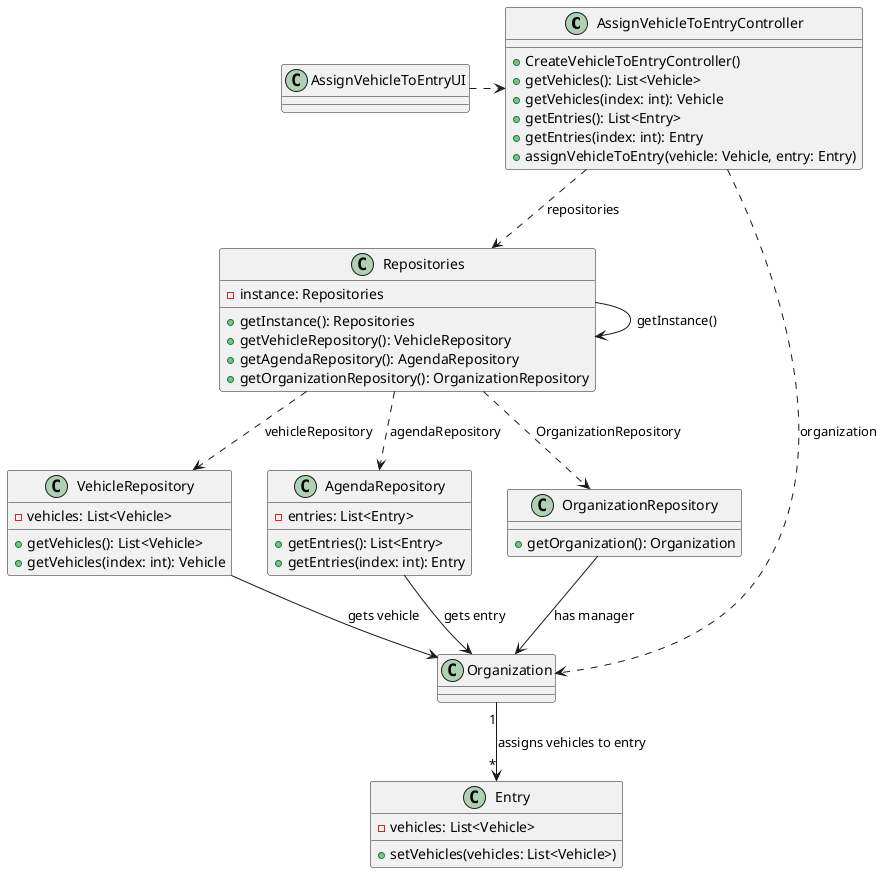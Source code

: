 @startuml

class AssignVehicleToEntryController {
   +CreateVehicleToEntryController()
    +getVehicles(): List<Vehicle>
    +getVehicles(index: int): Vehicle
    +getEntries(): List<Entry>
    +getEntries(index: int): Entry
    +assignVehicleToEntry(vehicle: Vehicle, entry: Entry)
}

class AssignVehicleToEntryUI {

}

class Repositories {
    -instance: Repositories
    +getInstance(): Repositories
    +getVehicleRepository(): VehicleRepository
    +getAgendaRepository(): AgendaRepository
    +getOrganizationRepository(): OrganizationRepository
}

class VehicleRepository {
    -vehicles: List<Vehicle>
    +getVehicles(): List<Vehicle>
    +getVehicles(index: int): Vehicle
}

class AgendaRepository {
    -entries: List<Entry>
    +getEntries(): List<Entry>
    +getEntries(index: int): Entry
}

class Entry {
    -vehicles: List<Vehicle>
    +setVehicles(vehicles: List<Vehicle>)
}

class Organization {
}

class OrganizationRepository{
    +getOrganization(): Organization
}

AssignVehicleToEntryUI .>  AssignVehicleToEntryController
AssignVehicleToEntryController  ..>  Repositories : repositories
Repositories ..> VehicleRepository : vehicleRepository
Repositories ..> AgendaRepository : agendaRepository
Repositories -> Repositories : getInstance()
VehicleRepository  -->  Organization : gets vehicle
Repositories  ..>  OrganizationRepository : OrganizationRepository
OrganizationRepository  -->  Organization : has manager
AgendaRepository  -->  Organization : gets entry
Organization "1" --> "*" Entry : assigns vehicles to entry
AssignVehicleToEntryController  .>  Organization : organization

@enduml